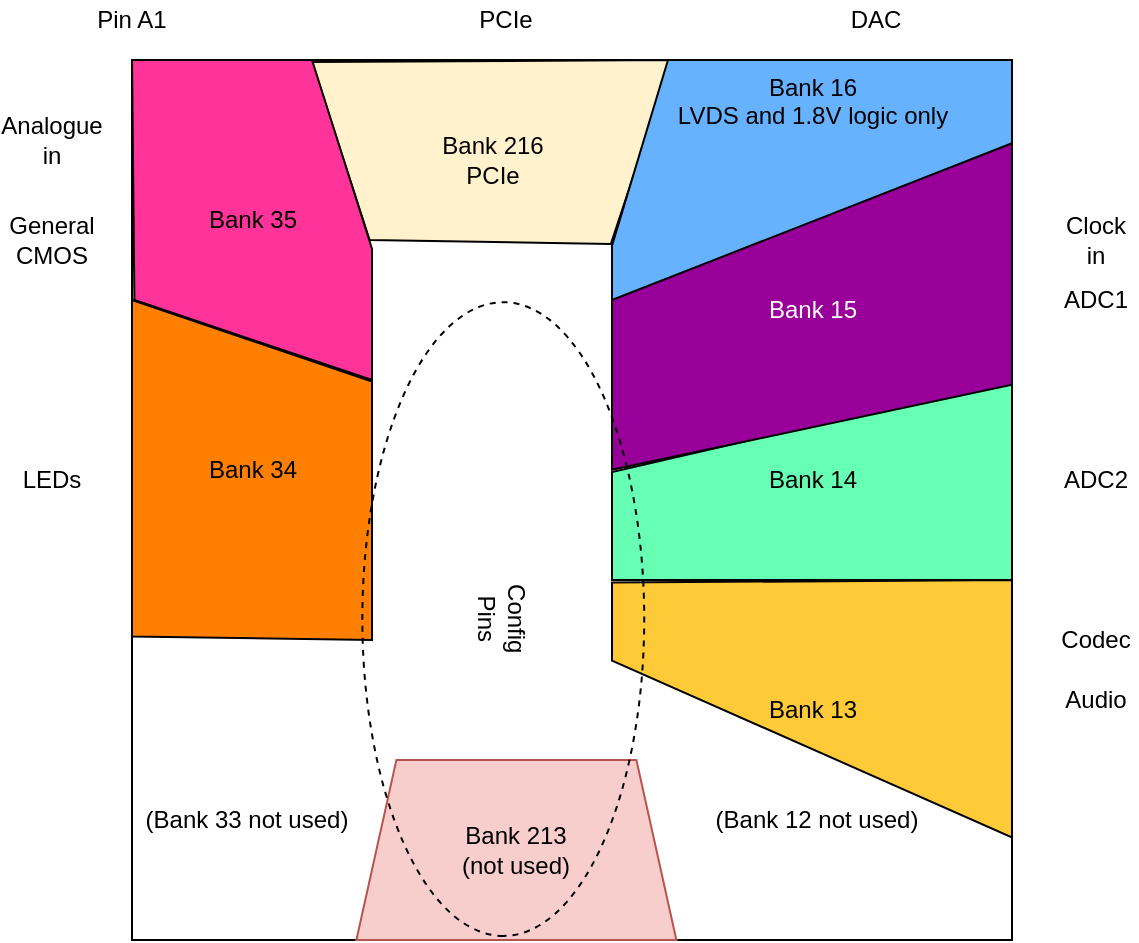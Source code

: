 <mxfile version="13.7.9" type="device"><diagram id="NPiYi3qGQwRTGvMTusSN" name="Page-1"><mxGraphModel dx="1072" dy="792" grid="1" gridSize="10" guides="1" tooltips="1" connect="1" arrows="1" fold="1" page="1" pageScale="1" pageWidth="600" pageHeight="500" math="0" shadow="0"><root><mxCell id="0"/><mxCell id="1" parent="0"/><mxCell id="afY-1rDAEOTzmEs0MCZF-1" value="" style="whiteSpace=wrap;html=1;aspect=fixed;" parent="1" vertex="1"><mxGeometry x="80" y="40" width="440" height="440" as="geometry"/></mxCell><mxCell id="afY-1rDAEOTzmEs0MCZF-4" value="Bank 213&lt;br&gt;(not used)" style="shape=trapezoid;perimeter=trapezoidPerimeter;whiteSpace=wrap;html=1;fixedSize=1;fillColor=#f8cecc;strokeColor=#b85450;" parent="1" vertex="1"><mxGeometry x="192.2" y="390" width="160" height="90" as="geometry"/></mxCell><mxCell id="afY-1rDAEOTzmEs0MCZF-14" value="" style="endArrow=none;html=1;entryX=1;entryY=0.591;entryDx=0;entryDy=0;entryPerimeter=0;" parent="1" target="afY-1rDAEOTzmEs0MCZF-1" edge="1"><mxGeometry width="50" height="50" relative="1" as="geometry"><mxPoint x="322.2" y="300" as="sourcePoint"/><mxPoint x="462.2" y="270" as="targetPoint"/></mxGeometry></mxCell><mxCell id="afY-1rDAEOTzmEs0MCZF-21" value="Bank 35" style="text;html=1;resizable=0;autosize=1;align=center;verticalAlign=middle;points=[];fillColor=none;strokeColor=none;rounded=0;" parent="1" vertex="1"><mxGeometry x="107.2" y="110" width="60" height="20" as="geometry"/></mxCell><mxCell id="afY-1rDAEOTzmEs0MCZF-26" value="Bank 13" style="text;html=1;resizable=0;autosize=1;align=center;verticalAlign=middle;points=[];fillColor=none;strokeColor=none;rounded=0;" parent="1" vertex="1"><mxGeometry x="412.2" y="330" width="60" height="20" as="geometry"/></mxCell><mxCell id="afY-1rDAEOTzmEs0MCZF-27" value="(Bank 12 not used)" style="text;html=1;resizable=0;autosize=1;align=center;verticalAlign=middle;points=[];fillColor=none;strokeColor=none;rounded=0;" parent="1" vertex="1"><mxGeometry x="362.2" y="410" width="120" height="20" as="geometry"/></mxCell><mxCell id="afY-1rDAEOTzmEs0MCZF-28" value="(Bank 33 not used)" style="text;html=1;resizable=0;autosize=1;align=center;verticalAlign=middle;points=[];fillColor=none;strokeColor=none;rounded=0;" parent="1" vertex="1"><mxGeometry x="77.2" y="410" width="120" height="20" as="geometry"/></mxCell><mxCell id="afY-1rDAEOTzmEs0MCZF-29" value="PCIe" style="text;html=1;strokeColor=none;fillColor=none;align=center;verticalAlign=middle;whiteSpace=wrap;rounded=0;" parent="1" vertex="1"><mxGeometry x="247.2" y="10" width="40" height="20" as="geometry"/></mxCell><mxCell id="afY-1rDAEOTzmEs0MCZF-30" value="DAC" style="text;html=1;strokeColor=none;fillColor=none;align=center;verticalAlign=middle;whiteSpace=wrap;rounded=0;" parent="1" vertex="1"><mxGeometry x="432.2" y="10" width="40" height="20" as="geometry"/></mxCell><mxCell id="afY-1rDAEOTzmEs0MCZF-31" value="ADC1" style="text;html=1;strokeColor=none;fillColor=none;align=center;verticalAlign=middle;whiteSpace=wrap;rounded=0;" parent="1" vertex="1"><mxGeometry x="542.2" y="150" width="40" height="20" as="geometry"/></mxCell><mxCell id="afY-1rDAEOTzmEs0MCZF-32" value="ADC2" style="text;html=1;strokeColor=none;fillColor=none;align=center;verticalAlign=middle;whiteSpace=wrap;rounded=0;" parent="1" vertex="1"><mxGeometry x="542.2" y="240" width="40" height="20" as="geometry"/></mxCell><mxCell id="afY-1rDAEOTzmEs0MCZF-34" value="Clock in" style="text;html=1;strokeColor=none;fillColor=none;align=center;verticalAlign=middle;whiteSpace=wrap;rounded=0;" parent="1" vertex="1"><mxGeometry x="542.2" y="120" width="40" height="20" as="geometry"/></mxCell><mxCell id="afY-1rDAEOTzmEs0MCZF-35" value="Codec" style="text;html=1;strokeColor=none;fillColor=none;align=center;verticalAlign=middle;whiteSpace=wrap;rounded=0;" parent="1" vertex="1"><mxGeometry x="542.2" y="320" width="40" height="20" as="geometry"/></mxCell><mxCell id="afY-1rDAEOTzmEs0MCZF-36" value="Audio" style="text;html=1;strokeColor=none;fillColor=none;align=center;verticalAlign=middle;whiteSpace=wrap;rounded=0;" parent="1" vertex="1"><mxGeometry x="542.2" y="350" width="40" height="20" as="geometry"/></mxCell><mxCell id="afY-1rDAEOTzmEs0MCZF-37" value="LEDs" style="text;html=1;strokeColor=none;fillColor=none;align=center;verticalAlign=middle;whiteSpace=wrap;rounded=0;" parent="1" vertex="1"><mxGeometry x="20" y="240" width="40" height="20" as="geometry"/></mxCell><mxCell id="afY-1rDAEOTzmEs0MCZF-38" value="General&lt;br&gt;CMOS" style="text;html=1;strokeColor=none;fillColor=none;align=center;verticalAlign=middle;whiteSpace=wrap;rounded=0;" parent="1" vertex="1"><mxGeometry x="20" y="120" width="40" height="20" as="geometry"/></mxCell><mxCell id="afY-1rDAEOTzmEs0MCZF-39" value="Analogue in" style="text;html=1;strokeColor=none;fillColor=none;align=center;verticalAlign=middle;whiteSpace=wrap;rounded=0;" parent="1" vertex="1"><mxGeometry x="20" y="70" width="40" height="20" as="geometry"/></mxCell><mxCell id="afY-1rDAEOTzmEs0MCZF-40" value="" style="rounded=0;whiteSpace=wrap;html=1;fillColor=#000000;" parent="1" vertex="1"><mxGeometry x="82.2" y="40" width="10" height="10" as="geometry"/></mxCell><mxCell id="afY-1rDAEOTzmEs0MCZF-41" value="Pin A1" style="text;html=1;strokeColor=none;fillColor=none;align=center;verticalAlign=middle;whiteSpace=wrap;rounded=0;" parent="1" vertex="1"><mxGeometry x="60" y="10" width="40" height="20" as="geometry"/></mxCell><mxCell id="ZCbAyYIj80NvuhUidGC4-1" value="Bank 13" style="verticalLabelPosition=middle;verticalAlign=middle;html=1;shape=mxgraph.basic.polygon;polyCoords=[[0,0.31],[0,0.01],[1,0],[1,0.99]];polyline=0;labelPosition=center;align=center;fillColor=#FFCA38;" vertex="1" parent="1"><mxGeometry x="320" y="300" width="200" height="130" as="geometry"/></mxCell><mxCell id="ZCbAyYIj80NvuhUidGC4-2" value="Bank 216&lt;br&gt;PCIe" style="verticalLabelPosition=middle;verticalAlign=middle;html=1;shape=mxgraph.basic.polygon;polyCoords=[[0.16,0.9],[0,0.01],[1,0],[0.83,0.92]];polyline=0;labelPosition=center;align=center;fillColor=#fff2cc;" vertex="1" parent="1"><mxGeometry x="170" y="40" width="180" height="100" as="geometry"/></mxCell><mxCell id="ZCbAyYIj80NvuhUidGC4-3" value="Bank 14" style="verticalLabelPosition=middle;verticalAlign=middle;html=1;shape=mxgraph.basic.polygon;polyCoords=[[0,1],[0,0.46],[1,0],[1,1]];polyline=0;labelPosition=center;align=center;fillColor=#66FFB3;" vertex="1" parent="1"><mxGeometry x="320" y="200" width="200" height="100" as="geometry"/></mxCell><mxCell id="ZCbAyYIj80NvuhUidGC4-4" value="Bank 15" style="verticalLabelPosition=middle;verticalAlign=middle;html=1;shape=mxgraph.basic.polygon;polyCoords=[[0,0.97],[0,0.46],[1,0],[1,0.72]];polyline=0;labelPosition=center;align=center;fillColor=#990099;fontColor=#FFFFFF;" vertex="1" parent="1"><mxGeometry x="320" y="80" width="200" height="170" as="geometry"/></mxCell><mxCell id="ZCbAyYIj80NvuhUidGC4-5" value="Bank 34" style="verticalLabelPosition=middle;verticalAlign=middle;html=1;shape=mxgraph.basic.polygon;polyCoords=[[0,0.99],[0,0],[1,0.24],[1,1]];polyline=0;labelPosition=center;align=center;fillColor=#FF8000;" vertex="1" parent="1"><mxGeometry x="80" y="160" width="120" height="170" as="geometry"/></mxCell><mxCell id="ZCbAyYIj80NvuhUidGC4-6" value="Bank 35" style="verticalLabelPosition=middle;verticalAlign=middle;html=1;shape=mxgraph.basic.polygon;polyCoords=[[0.01,0.75],[0,0],[0.75,0],[1,0.59],[1,1]];polyline=0;labelPosition=center;align=center;fillColor=#FF3399;" vertex="1" parent="1"><mxGeometry x="80" y="40" width="120" height="160" as="geometry"/></mxCell><mxCell id="ZCbAyYIj80NvuhUidGC4-7" value="Bank 16&lt;br&gt;LVDS and 1.8V logic only" style="verticalLabelPosition=middle;verticalAlign=top;html=1;shape=mxgraph.basic.polygon;polyCoords=[[0,0.58],[0.14,0],[1,0],[1,0.26],[0,0.75]];polyline=0;labelPosition=center;align=center;fillColor=#66B2FF;" vertex="1" parent="1"><mxGeometry x="320" y="40" width="200" height="160" as="geometry"/></mxCell><mxCell id="X0TD12LEXCUNBfvWk9mE-1" value="Config&lt;br&gt;Pins" style="ellipse;whiteSpace=wrap;html=1;rotation=90;dashed=1;fillColor=none;" parent="1" vertex="1"><mxGeometry x="107.2" y="249.06" width="316.88" height="140.94" as="geometry"/></mxCell></root></mxGraphModel></diagram></mxfile>